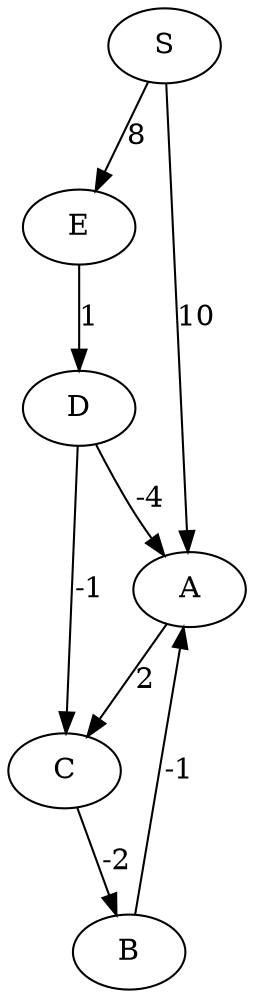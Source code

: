 digraph G {
  S -> E [label="8"];
  S -> A [label="10"];
  E -> D [label="1"];
  D -> A [label="-4"];
  D -> C [label="-1"];
  A -> C [label="2"];
  C -> B [label="-2"];
  B -> A [label="-1"];
}
